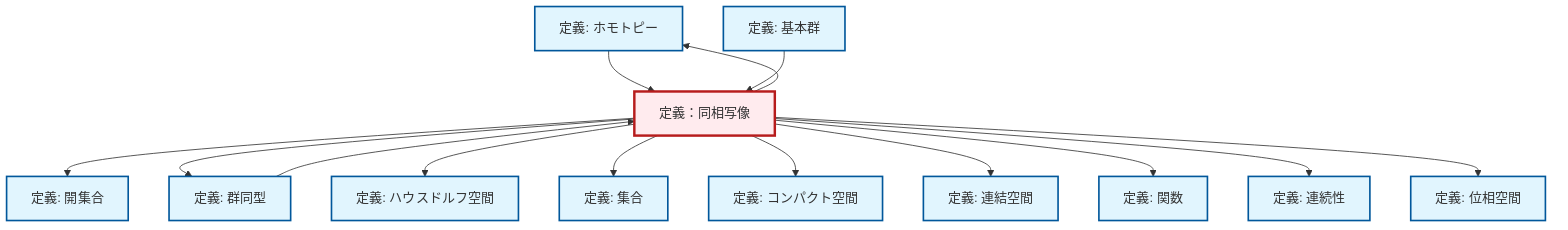 graph TD
    classDef definition fill:#e1f5fe,stroke:#01579b,stroke-width:2px
    classDef theorem fill:#f3e5f5,stroke:#4a148c,stroke-width:2px
    classDef axiom fill:#fff3e0,stroke:#e65100,stroke-width:2px
    classDef example fill:#e8f5e9,stroke:#1b5e20,stroke-width:2px
    classDef current fill:#ffebee,stroke:#b71c1c,stroke-width:3px
    def-open-set["定義: 開集合"]:::definition
    def-set["定義: 集合"]:::definition
    def-hausdorff["定義: ハウスドルフ空間"]:::definition
    def-homotopy["定義: ホモトピー"]:::definition
    def-fundamental-group["定義: 基本群"]:::definition
    def-topological-space["定義: 位相空間"]:::definition
    def-continuity["定義: 連続性"]:::definition
    def-compact["定義: コンパクト空間"]:::definition
    def-isomorphism["定義: 群同型"]:::definition
    def-connected["定義: 連結空間"]:::definition
    def-function["定義: 関数"]:::definition
    def-homeomorphism["定義：同相写像"]:::definition
    def-homeomorphism --> def-open-set
    def-homeomorphism --> def-homotopy
    def-homeomorphism --> def-isomorphism
    def-homotopy --> def-homeomorphism
    def-homeomorphism --> def-hausdorff
    def-fundamental-group --> def-homeomorphism
    def-homeomorphism --> def-set
    def-homeomorphism --> def-compact
    def-homeomorphism --> def-connected
    def-homeomorphism --> def-function
    def-homeomorphism --> def-continuity
    def-isomorphism --> def-homeomorphism
    def-homeomorphism --> def-topological-space
    class def-homeomorphism current